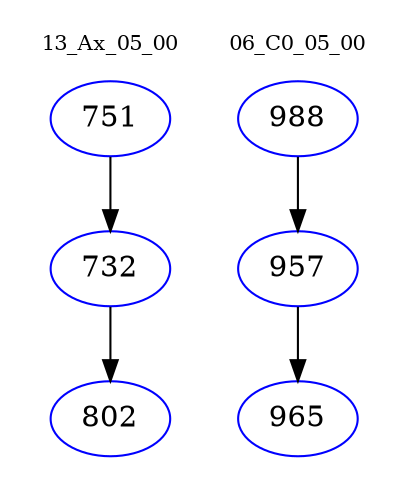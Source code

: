 digraph{
subgraph cluster_0 {
color = white
label = "13_Ax_05_00";
fontsize=10;
T0_751 [label="751", color="blue"]
T0_751 -> T0_732 [color="black"]
T0_732 [label="732", color="blue"]
T0_732 -> T0_802 [color="black"]
T0_802 [label="802", color="blue"]
}
subgraph cluster_1 {
color = white
label = "06_C0_05_00";
fontsize=10;
T1_988 [label="988", color="blue"]
T1_988 -> T1_957 [color="black"]
T1_957 [label="957", color="blue"]
T1_957 -> T1_965 [color="black"]
T1_965 [label="965", color="blue"]
}
}
